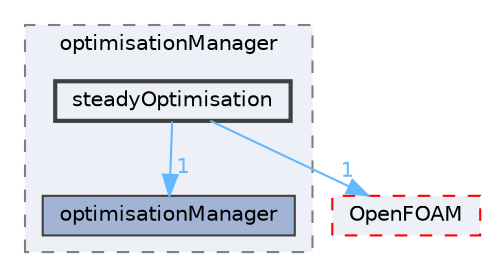 digraph "src/optimisation/adjointOptimisation/adjoint/optimisation/optimisationManager/steadyOptimisation"
{
 // LATEX_PDF_SIZE
  bgcolor="transparent";
  edge [fontname=Helvetica,fontsize=10,labelfontname=Helvetica,labelfontsize=10];
  node [fontname=Helvetica,fontsize=10,shape=box,height=0.2,width=0.4];
  compound=true
  subgraph clusterdir_a342ead83134a905537b901095fdb3a8 {
    graph [ bgcolor="#edf0f7", pencolor="grey50", label="optimisationManager", fontname=Helvetica,fontsize=10 style="filled,dashed", URL="dir_a342ead83134a905537b901095fdb3a8.html",tooltip=""]
  dir_cdaeef093a8d63721282d9fc63d990f5 [label="optimisationManager", fillcolor="#a2b4d6", color="grey25", style="filled", URL="dir_cdaeef093a8d63721282d9fc63d990f5.html",tooltip=""];
  dir_4593347c831005f60930721437ce1751 [label="steadyOptimisation", fillcolor="#edf0f7", color="grey25", style="filled,bold", URL="dir_4593347c831005f60930721437ce1751.html",tooltip=""];
  }
  dir_c5473ff19b20e6ec4dfe5c310b3778a8 [label="OpenFOAM", fillcolor="#edf0f7", color="red", style="filled,dashed", URL="dir_c5473ff19b20e6ec4dfe5c310b3778a8.html",tooltip=""];
  dir_4593347c831005f60930721437ce1751->dir_c5473ff19b20e6ec4dfe5c310b3778a8 [headlabel="1", labeldistance=1.5 headhref="dir_003762_002695.html" href="dir_003762_002695.html" color="steelblue1" fontcolor="steelblue1"];
  dir_4593347c831005f60930721437ce1751->dir_cdaeef093a8d63721282d9fc63d990f5 [headlabel="1", labeldistance=1.5 headhref="dir_003762_002704.html" href="dir_003762_002704.html" color="steelblue1" fontcolor="steelblue1"];
}
